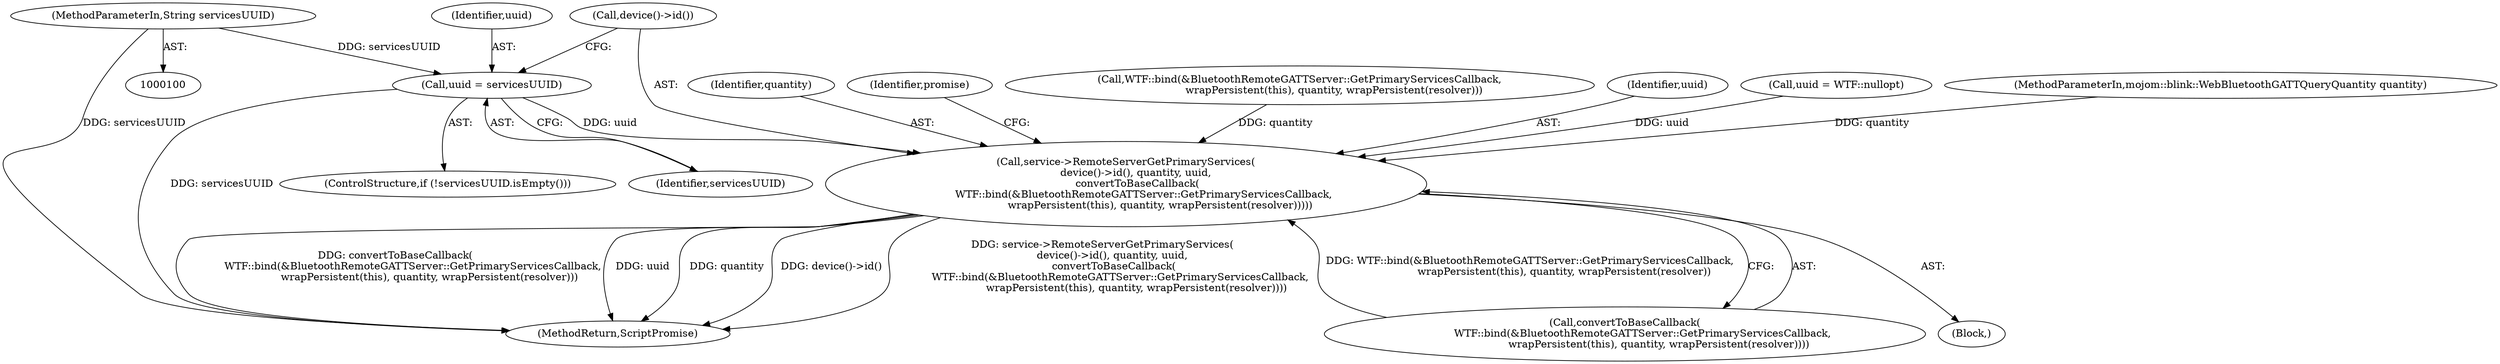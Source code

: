 digraph "1_Chrome_2bceda4948deeaed0a5a99305d0d488eb952f64f_0@del" {
"1000137" [label="(Call,uuid = servicesUUID)"];
"1000103" [label="(MethodParameterIn,String servicesUUID)"];
"1000140" [label="(Call,service->RemoteServerGetPrimaryServices(\n      device()->id(), quantity, uuid,\n       convertToBaseCallback(\n           WTF::bind(&BluetoothRemoteGATTServer::GetPrimaryServicesCallback,\n                     wrapPersistent(this), quantity, wrapPersistent(resolver)))))"];
"1000104" [label="(Block,)"];
"1000139" [label="(Identifier,servicesUUID)"];
"1000138" [label="(Identifier,uuid)"];
"1000145" [label="(Call,WTF::bind(&BluetoothRemoteGATTServer::GetPrimaryServicesCallback,\n                     wrapPersistent(this), quantity, wrapPersistent(resolver)))"];
"1000137" [label="(Call,uuid = servicesUUID)"];
"1000143" [label="(Identifier,uuid)"];
"1000131" [label="(Call,uuid = WTF::nullopt)"];
"1000102" [label="(MethodParameterIn,mojom::blink::WebBluetoothGATTQueryQuantity quantity)"];
"1000141" [label="(Call,device()->id())"];
"1000103" [label="(MethodParameterIn,String servicesUUID)"];
"1000142" [label="(Identifier,quantity)"];
"1000154" [label="(Identifier,promise)"];
"1000155" [label="(MethodReturn,ScriptPromise)"];
"1000144" [label="(Call,convertToBaseCallback(\n           WTF::bind(&BluetoothRemoteGATTServer::GetPrimaryServicesCallback,\n                     wrapPersistent(this), quantity, wrapPersistent(resolver))))"];
"1000140" [label="(Call,service->RemoteServerGetPrimaryServices(\n      device()->id(), quantity, uuid,\n       convertToBaseCallback(\n           WTF::bind(&BluetoothRemoteGATTServer::GetPrimaryServicesCallback,\n                     wrapPersistent(this), quantity, wrapPersistent(resolver)))))"];
"1000134" [label="(ControlStructure,if (!servicesUUID.isEmpty()))"];
"1000137" -> "1000134"  [label="AST: "];
"1000137" -> "1000139"  [label="CFG: "];
"1000138" -> "1000137"  [label="AST: "];
"1000139" -> "1000137"  [label="AST: "];
"1000141" -> "1000137"  [label="CFG: "];
"1000137" -> "1000155"  [label="DDG: servicesUUID"];
"1000103" -> "1000137"  [label="DDG: servicesUUID"];
"1000137" -> "1000140"  [label="DDG: uuid"];
"1000103" -> "1000100"  [label="AST: "];
"1000103" -> "1000155"  [label="DDG: servicesUUID"];
"1000140" -> "1000104"  [label="AST: "];
"1000140" -> "1000144"  [label="CFG: "];
"1000141" -> "1000140"  [label="AST: "];
"1000142" -> "1000140"  [label="AST: "];
"1000143" -> "1000140"  [label="AST: "];
"1000144" -> "1000140"  [label="AST: "];
"1000154" -> "1000140"  [label="CFG: "];
"1000140" -> "1000155"  [label="DDG: quantity"];
"1000140" -> "1000155"  [label="DDG: device()->id()"];
"1000140" -> "1000155"  [label="DDG: service->RemoteServerGetPrimaryServices(\n      device()->id(), quantity, uuid,\n       convertToBaseCallback(\n           WTF::bind(&BluetoothRemoteGATTServer::GetPrimaryServicesCallback,\n                     wrapPersistent(this), quantity, wrapPersistent(resolver))))"];
"1000140" -> "1000155"  [label="DDG: convertToBaseCallback(\n           WTF::bind(&BluetoothRemoteGATTServer::GetPrimaryServicesCallback,\n                     wrapPersistent(this), quantity, wrapPersistent(resolver)))"];
"1000140" -> "1000155"  [label="DDG: uuid"];
"1000145" -> "1000140"  [label="DDG: quantity"];
"1000102" -> "1000140"  [label="DDG: quantity"];
"1000131" -> "1000140"  [label="DDG: uuid"];
"1000144" -> "1000140"  [label="DDG: WTF::bind(&BluetoothRemoteGATTServer::GetPrimaryServicesCallback,\n                     wrapPersistent(this), quantity, wrapPersistent(resolver))"];
}
